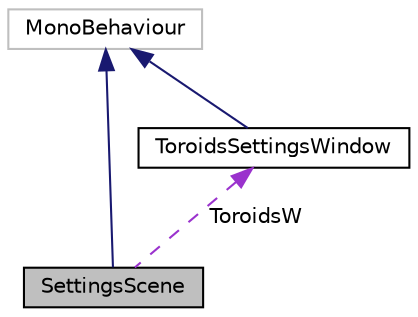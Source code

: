 digraph "SettingsScene"
{
 // LATEX_PDF_SIZE
  edge [fontname="Helvetica",fontsize="10",labelfontname="Helvetica",labelfontsize="10"];
  node [fontname="Helvetica",fontsize="10",shape=record];
  Node2 [label="SettingsScene",height=0.2,width=0.4,color="black", fillcolor="grey75", style="filled", fontcolor="black",tooltip=" "];
  Node3 -> Node2 [dir="back",color="midnightblue",fontsize="10",style="solid",fontname="Helvetica"];
  Node3 [label="MonoBehaviour",height=0.2,width=0.4,color="grey75", fillcolor="white", style="filled",tooltip=" "];
  Node4 -> Node2 [dir="back",color="darkorchid3",fontsize="10",style="dashed",label=" ToroidsW" ,fontname="Helvetica"];
  Node4 [label="ToroidsSettingsWindow",height=0.2,width=0.4,color="black", fillcolor="white", style="filled",URL="$class_toroids_settings_window.html",tooltip=" "];
  Node3 -> Node4 [dir="back",color="midnightblue",fontsize="10",style="solid",fontname="Helvetica"];
}

